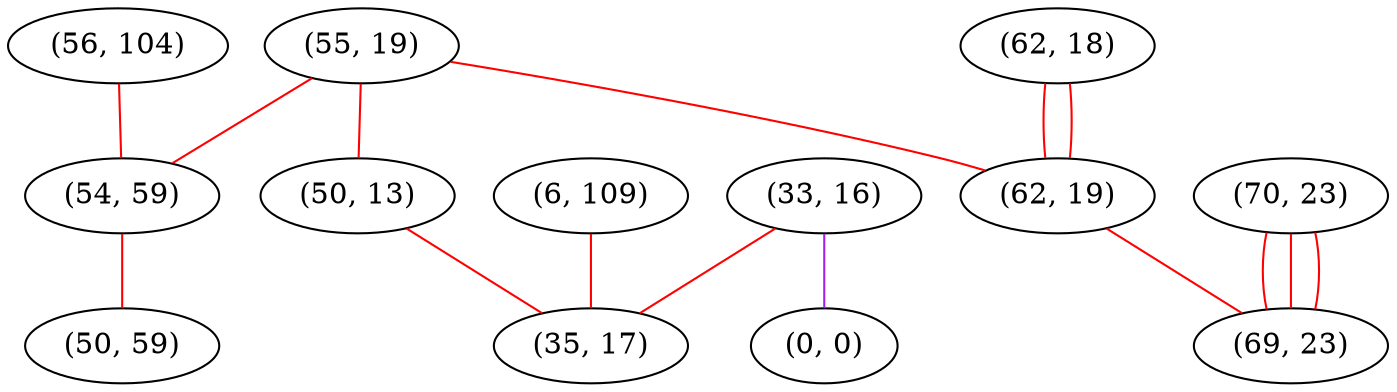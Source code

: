 graph "" {
"(55, 19)";
"(50, 13)";
"(56, 104)";
"(54, 59)";
"(33, 16)";
"(50, 59)";
"(62, 18)";
"(0, 0)";
"(70, 23)";
"(6, 109)";
"(62, 19)";
"(69, 23)";
"(35, 17)";
"(55, 19)" -- "(54, 59)"  [color=red, key=0, weight=1];
"(55, 19)" -- "(62, 19)"  [color=red, key=0, weight=1];
"(55, 19)" -- "(50, 13)"  [color=red, key=0, weight=1];
"(50, 13)" -- "(35, 17)"  [color=red, key=0, weight=1];
"(56, 104)" -- "(54, 59)"  [color=red, key=0, weight=1];
"(54, 59)" -- "(50, 59)"  [color=red, key=0, weight=1];
"(33, 16)" -- "(35, 17)"  [color=red, key=0, weight=1];
"(33, 16)" -- "(0, 0)"  [color=purple, key=0, weight=4];
"(62, 18)" -- "(62, 19)"  [color=red, key=0, weight=1];
"(62, 18)" -- "(62, 19)"  [color=red, key=1, weight=1];
"(70, 23)" -- "(69, 23)"  [color=red, key=0, weight=1];
"(70, 23)" -- "(69, 23)"  [color=red, key=1, weight=1];
"(70, 23)" -- "(69, 23)"  [color=red, key=2, weight=1];
"(6, 109)" -- "(35, 17)"  [color=red, key=0, weight=1];
"(62, 19)" -- "(69, 23)"  [color=red, key=0, weight=1];
}
